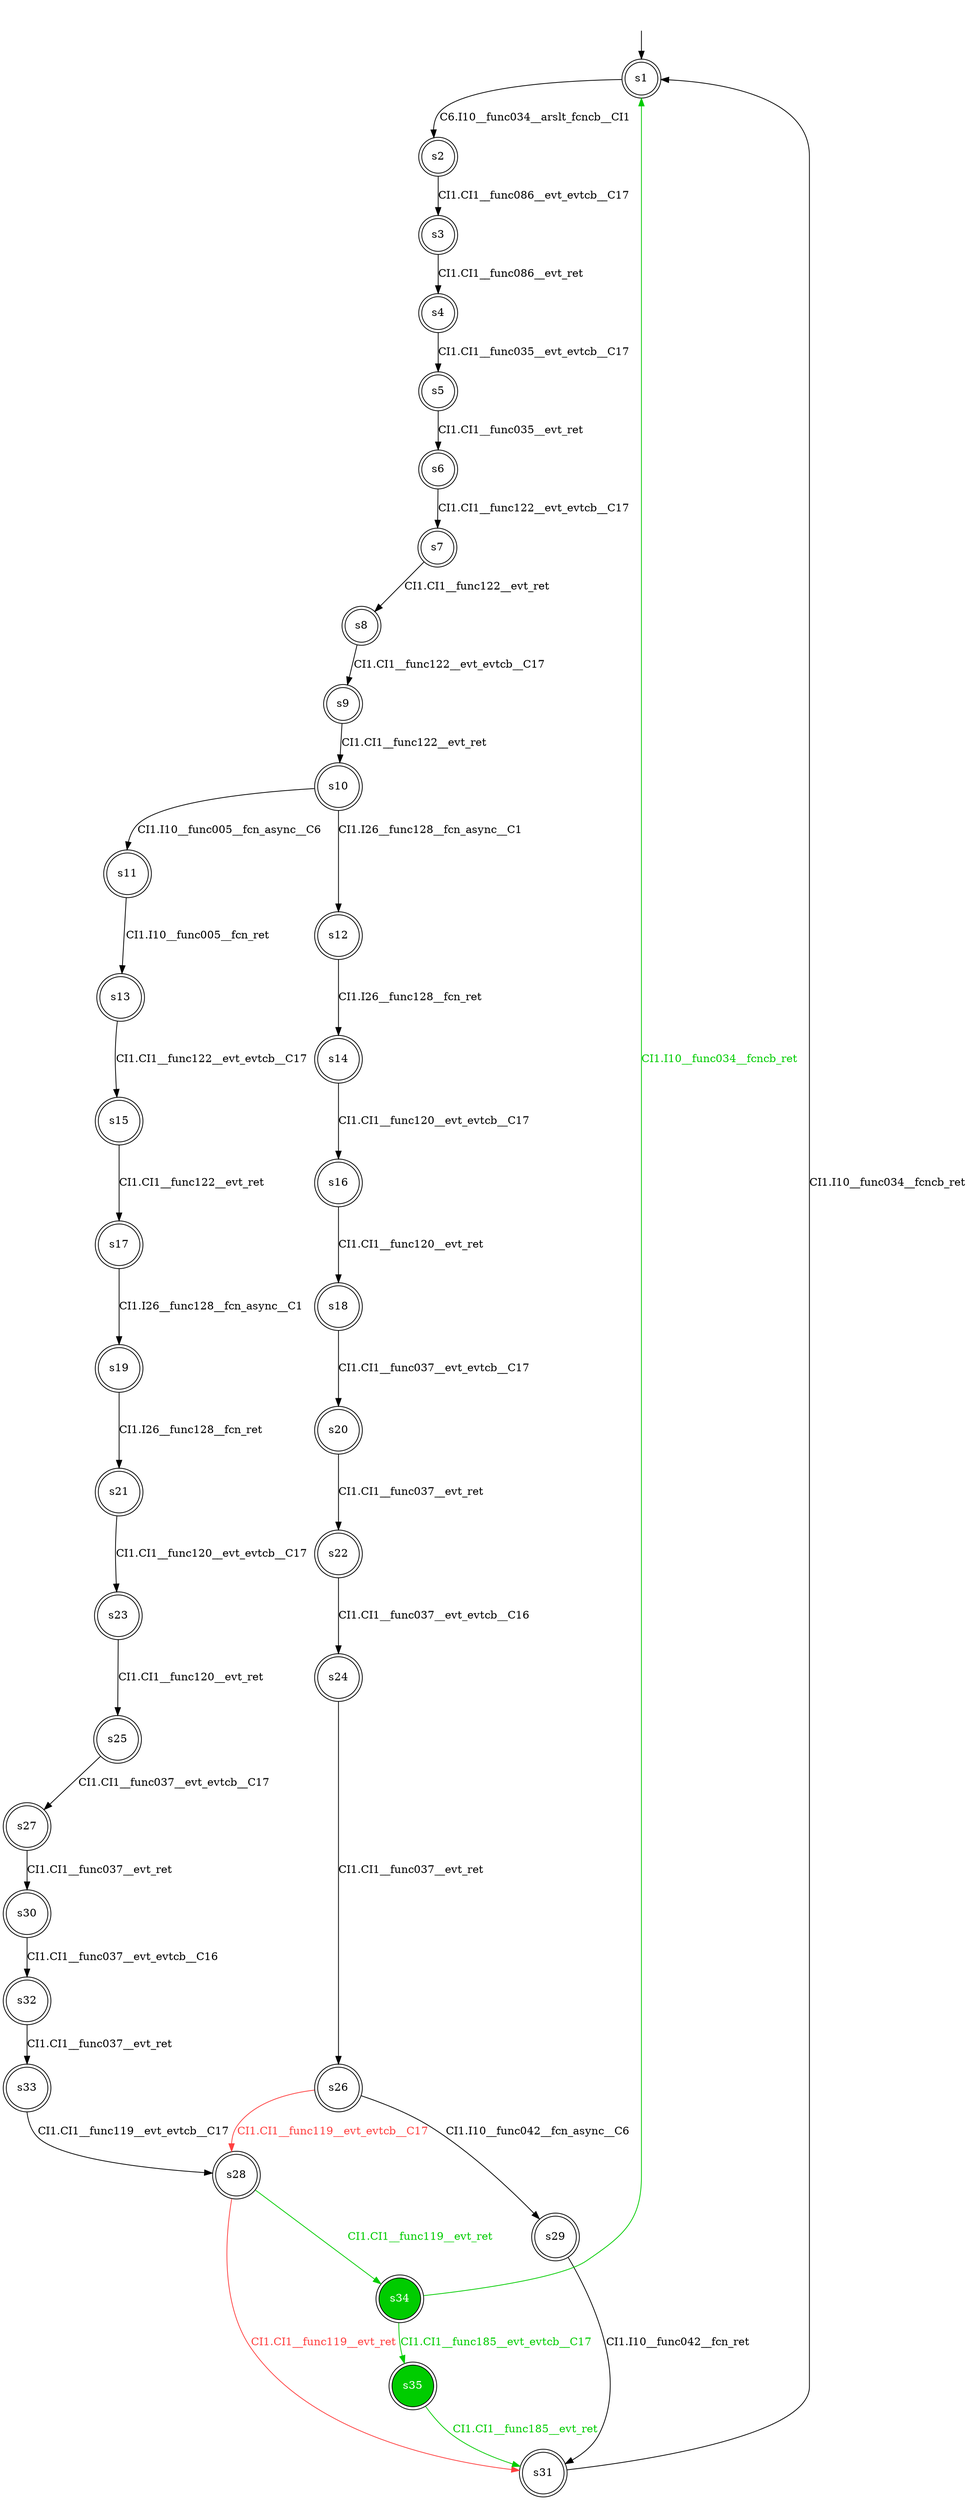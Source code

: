 digraph diffautomaton {
	1 [label=<s1> shape="doublecircle"];
	2 [label=<s2> shape="doublecircle"];
	3 [label=<s3> shape="doublecircle"];
	4 [label=<s4> shape="doublecircle"];
	5 [label=<s5> shape="doublecircle"];
	6 [label=<s6> shape="doublecircle"];
	7 [label=<s7> shape="doublecircle"];
	8 [label=<s8> shape="doublecircle"];
	9 [label=<s9> shape="doublecircle"];
	10 [label=<s10> shape="doublecircle"];
	11 [label=<s11> shape="doublecircle"];
	12 [label=<s12> shape="doublecircle"];
	13 [label=<s13> shape="doublecircle"];
	14 [label=<s14> shape="doublecircle"];
	15 [label=<s15> shape="doublecircle"];
	16 [label=<s16> shape="doublecircle"];
	17 [label=<s17> shape="doublecircle"];
	18 [label=<s18> shape="doublecircle"];
	19 [label=<s19> shape="doublecircle"];
	20 [label=<s20> shape="doublecircle"];
	21 [label=<s21> shape="doublecircle"];
	22 [label=<s22> shape="doublecircle"];
	23 [label=<s23> shape="doublecircle"];
	24 [label=<s24> shape="doublecircle"];
	25 [label=<s25> shape="doublecircle"];
	26 [label=<s26> shape="doublecircle"];
	27 [label=<s27> shape="doublecircle"];
	28 [label=<s28> shape="doublecircle"];
	29 [label=<s29> shape="doublecircle"];
	30 [label=<s30> shape="doublecircle"];
	31 [label=<s31> shape="doublecircle"];
	32 [label=<s32> shape="doublecircle"];
	33 [label=<s33> shape="doublecircle"];
	34 [label=<s34> shape="doublecircle" fillcolor="#00cc00" fontcolor="#ffffff" style="filled"];
	35 [label=<s35> shape="doublecircle" fillcolor="#00cc00" fontcolor="#ffffff" style="filled"];
	__init1 [label=<> shape="none"];
	__init1 -> 1;
	1 -> 2 [label=<<font color="#000000">C6.I10__func034__arslt_fcncb__CI1</font>> id="1-0-2"];
	2 -> 3 [label=<<font color="#000000">CI1.CI1__func086__evt_evtcb__C17</font>> id="2-0-3"];
	3 -> 4 [label=<<font color="#000000">CI1.CI1__func086__evt_ret</font>> id="3-0-4"];
	4 -> 5 [label=<<font color="#000000">CI1.CI1__func035__evt_evtcb__C17</font>> id="4-0-5"];
	5 -> 6 [label=<<font color="#000000">CI1.CI1__func035__evt_ret</font>> id="5-0-6"];
	6 -> 7 [label=<<font color="#000000">CI1.CI1__func122__evt_evtcb__C17</font>> id="6-0-7"];
	7 -> 8 [label=<<font color="#000000">CI1.CI1__func122__evt_ret</font>> id="7-0-8"];
	8 -> 9 [label=<<font color="#000000">CI1.CI1__func122__evt_evtcb__C17</font>> id="8-0-9"];
	9 -> 10 [label=<<font color="#000000">CI1.CI1__func122__evt_ret</font>> id="9-0-10"];
	10 -> 11 [label=<<font color="#000000">CI1.I10__func005__fcn_async__C6</font>> id="10-0-11"];
	10 -> 12 [label=<<font color="#000000">CI1.I26__func128__fcn_async__C1</font>> id="10-1-12"];
	11 -> 13 [label=<<font color="#000000">CI1.I10__func005__fcn_ret</font>> id="11-0-13"];
	12 -> 14 [label=<<font color="#000000">CI1.I26__func128__fcn_ret</font>> id="12-0-14"];
	13 -> 15 [label=<<font color="#000000">CI1.CI1__func122__evt_evtcb__C17</font>> id="13-0-15"];
	14 -> 16 [label=<<font color="#000000">CI1.CI1__func120__evt_evtcb__C17</font>> id="14-0-16"];
	15 -> 17 [label=<<font color="#000000">CI1.CI1__func122__evt_ret</font>> id="15-0-17"];
	16 -> 18 [label=<<font color="#000000">CI1.CI1__func120__evt_ret</font>> id="16-0-18"];
	17 -> 19 [label=<<font color="#000000">CI1.I26__func128__fcn_async__C1</font>> id="17-0-19"];
	18 -> 20 [label=<<font color="#000000">CI1.CI1__func037__evt_evtcb__C17</font>> id="18-0-20"];
	19 -> 21 [label=<<font color="#000000">CI1.I26__func128__fcn_ret</font>> id="19-0-21"];
	20 -> 22 [label=<<font color="#000000">CI1.CI1__func037__evt_ret</font>> id="20-0-22"];
	21 -> 23 [label=<<font color="#000000">CI1.CI1__func120__evt_evtcb__C17</font>> id="21-0-23"];
	22 -> 24 [label=<<font color="#000000">CI1.CI1__func037__evt_evtcb__C16</font>> id="22-0-24"];
	23 -> 25 [label=<<font color="#000000">CI1.CI1__func120__evt_ret</font>> id="23-0-25"];
	24 -> 26 [label=<<font color="#000000">CI1.CI1__func037__evt_ret</font>> id="24-0-26"];
	25 -> 27 [label=<<font color="#000000">CI1.CI1__func037__evt_evtcb__C17</font>> id="25-0-27"];
	26 -> 28 [label=<<font color="#ff4040">CI1.CI1__func119__evt_evtcb__C17</font>> color="#ff4040" id="26-0-28"];
	26 -> 29 [label=<<font color="#000000">CI1.I10__func042__fcn_async__C6</font>> id="26-1-29"];
	27 -> 30 [label=<<font color="#000000">CI1.CI1__func037__evt_ret</font>> id="27-0-30"];
	28 -> 31 [label=<<font color="#ff4040">CI1.CI1__func119__evt_ret</font>> color="#ff4040" id="28-0-31"];
	28 -> 34 [label=<<font color="#00cc00">CI1.CI1__func119__evt_ret</font>> color="#00cc00" id="28-1-34"];
	29 -> 31 [label=<<font color="#000000">CI1.I10__func042__fcn_ret</font>> id="29-0-31"];
	30 -> 32 [label=<<font color="#000000">CI1.CI1__func037__evt_evtcb__C16</font>> id="30-0-32"];
	31 -> 1 [label=<<font color="#000000">CI1.I10__func034__fcncb_ret</font>> id="31-0-1"];
	32 -> 33 [label=<<font color="#000000">CI1.CI1__func037__evt_ret</font>> id="32-0-33"];
	33 -> 28 [label=<<font color="#000000">CI1.CI1__func119__evt_evtcb__C17</font>> id="33-0-28"];
	34 -> 1 [label=<<font color="#00cc00">CI1.I10__func034__fcncb_ret</font>> color="#00cc00" id="34-0-1"];
	34 -> 35 [label=<<font color="#00cc00">CI1.CI1__func185__evt_evtcb__C17</font>> color="#00cc00" id="34-1-35"];
	35 -> 31 [label=<<font color="#00cc00">CI1.CI1__func185__evt_ret</font>> color="#00cc00" id="35-0-31"];
}
